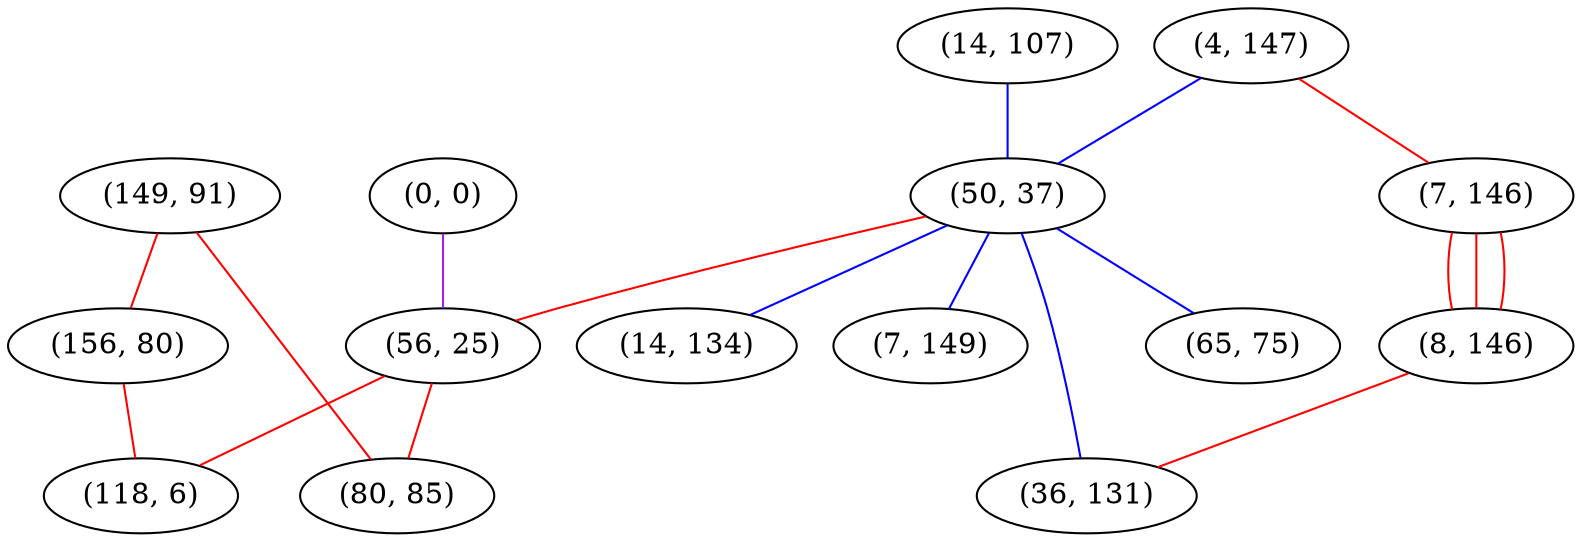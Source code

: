 graph "" {
"(14, 107)";
"(0, 0)";
"(4, 147)";
"(149, 91)";
"(50, 37)";
"(156, 80)";
"(7, 146)";
"(14, 134)";
"(56, 25)";
"(7, 149)";
"(80, 85)";
"(8, 146)";
"(36, 131)";
"(118, 6)";
"(65, 75)";
"(14, 107)" -- "(50, 37)"  [color=blue, key=0, weight=3];
"(0, 0)" -- "(56, 25)"  [color=purple, key=0, weight=4];
"(4, 147)" -- "(50, 37)"  [color=blue, key=0, weight=3];
"(4, 147)" -- "(7, 146)"  [color=red, key=0, weight=1];
"(149, 91)" -- "(80, 85)"  [color=red, key=0, weight=1];
"(149, 91)" -- "(156, 80)"  [color=red, key=0, weight=1];
"(50, 37)" -- "(7, 149)"  [color=blue, key=0, weight=3];
"(50, 37)" -- "(14, 134)"  [color=blue, key=0, weight=3];
"(50, 37)" -- "(56, 25)"  [color=red, key=0, weight=1];
"(50, 37)" -- "(36, 131)"  [color=blue, key=0, weight=3];
"(50, 37)" -- "(65, 75)"  [color=blue, key=0, weight=3];
"(156, 80)" -- "(118, 6)"  [color=red, key=0, weight=1];
"(7, 146)" -- "(8, 146)"  [color=red, key=0, weight=1];
"(7, 146)" -- "(8, 146)"  [color=red, key=1, weight=1];
"(7, 146)" -- "(8, 146)"  [color=red, key=2, weight=1];
"(56, 25)" -- "(80, 85)"  [color=red, key=0, weight=1];
"(56, 25)" -- "(118, 6)"  [color=red, key=0, weight=1];
"(8, 146)" -- "(36, 131)"  [color=red, key=0, weight=1];
}
